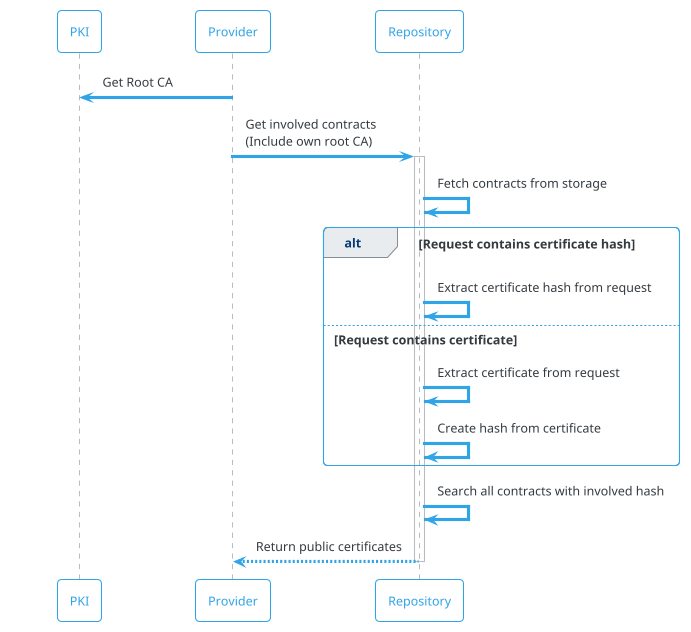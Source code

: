 @startuml
!theme cerulean-outline

participant "PKI" as pki
participant "Provider" as p
participant "Repository" as r

p -> pki : Get Root CA
p -> r : Get involved contracts\n(Include own root CA)
activate r
    r -> r : Fetch contracts from storage
    alt Request contains certificate hash
        r -> r : Extract certificate hash from request
    else Request contains certificate
        r -> r : Extract certificate from request
        r -> r : Create hash from certificate
    end
    r -> r : Search all contracts with involved hash
return Return public certificates

@enduml
